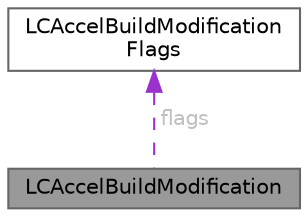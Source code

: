 digraph "LCAccelBuildModification"
{
 // LATEX_PDF_SIZE
  bgcolor="transparent";
  edge [fontname=Helvetica,fontsize=10,labelfontname=Helvetica,labelfontsize=10];
  node [fontname=Helvetica,fontsize=10,shape=box,height=0.2,width=0.4];
  Node1 [id="Node000001",label="LCAccelBuildModification",height=0.2,width=0.4,color="gray40", fillcolor="grey60", style="filled", fontcolor="black",tooltip=" "];
  Node2 -> Node1 [id="edge1_Node000001_Node000002",dir="back",color="darkorchid3",style="dashed",tooltip=" ",label=" flags",fontcolor="grey" ];
  Node2 [id="Node000002",label="LCAccelBuildModification\lFlags",height=0.2,width=0.4,color="gray40", fillcolor="white", style="filled",URL="$struct_l_c_accel_build_modification_flags.html",tooltip=" "];
}
